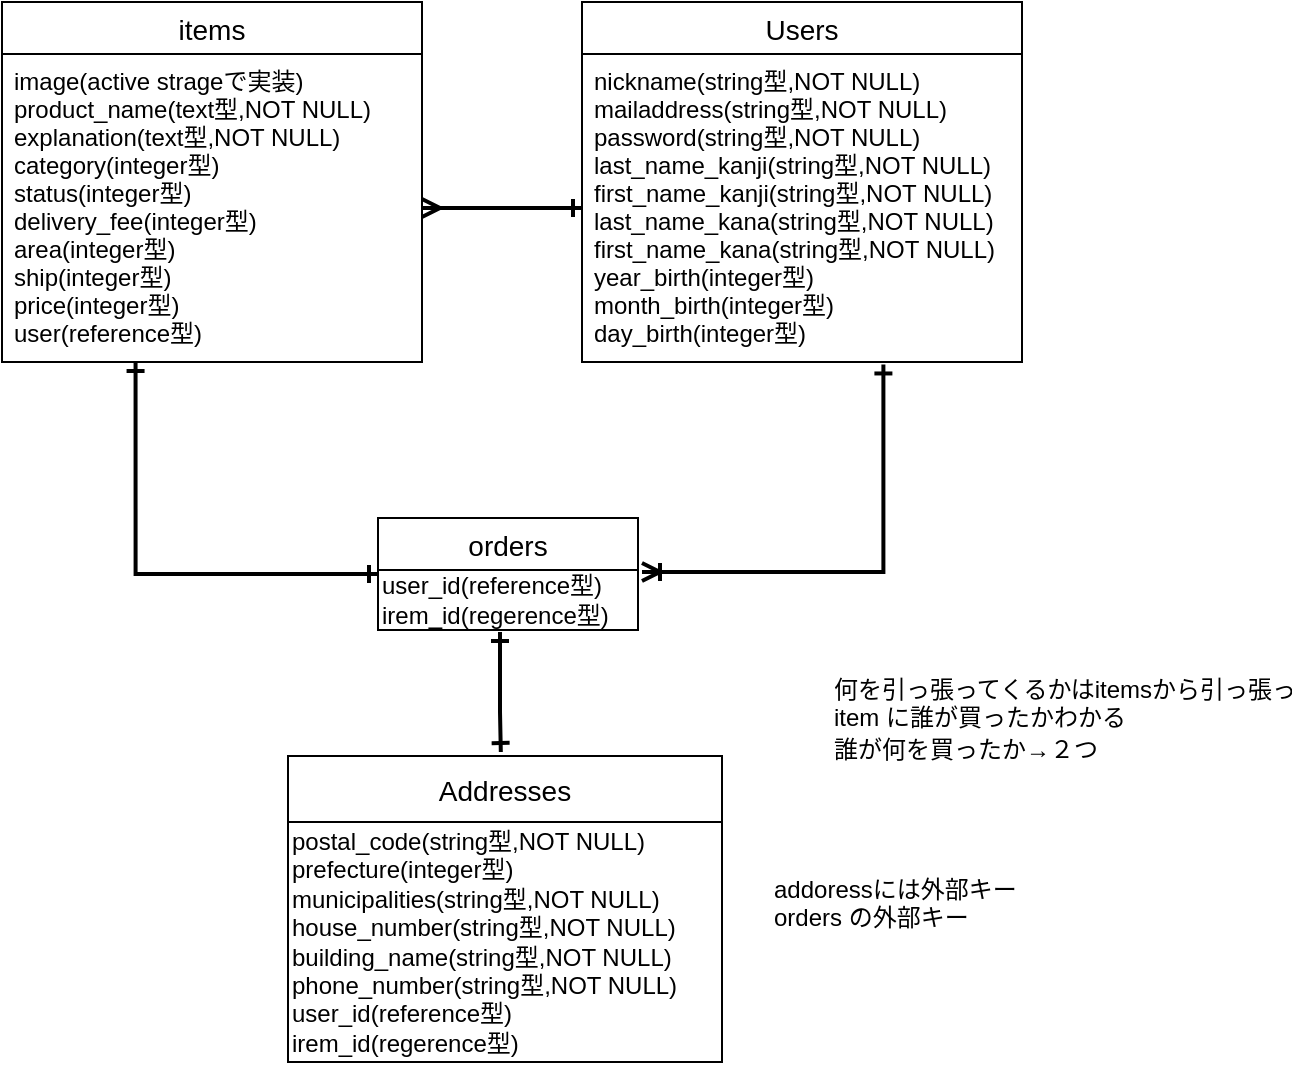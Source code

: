 <mxfile>
    <diagram id="WFBuRXpZLTCX9EL_ACQm" name="ページ1">
        <mxGraphModel dx="743" dy="1727" grid="1" gridSize="10" guides="1" tooltips="1" connect="1" arrows="1" fold="1" page="1" pageScale="1" pageWidth="827" pageHeight="1169" background="none" math="0" shadow="0">
            <root>
                <mxCell id="0"/>
                <mxCell id="1" parent="0"/>
                <mxCell id="28" value="Addresses" style="swimlane;fontStyle=0;childLayout=stackLayout;horizontal=1;startSize=33;horizontalStack=0;resizeParent=1;resizeParentMax=0;resizeLast=0;collapsible=1;marginBottom=0;align=center;fontSize=14;" parent="1" vertex="1">
                    <mxGeometry x="203" y="337" width="217" height="153" as="geometry">
                        <mxRectangle x="156" y="222" width="50" height="26" as="alternateBounds"/>
                    </mxGeometry>
                </mxCell>
                <mxCell id="65" value="&lt;span&gt;postal_code&lt;/span&gt;(string型,NOT NULL)&lt;br style=&quot;padding: 0px ; margin: 0px&quot;&gt;&lt;span&gt;prefecture&lt;/span&gt;(integer型)&lt;br style=&quot;padding: 0px ; margin: 0px&quot;&gt;&lt;span&gt;municipalities&lt;/span&gt;(string型,NOT NULL)&lt;br style=&quot;padding: 0px ; margin: 0px&quot;&gt;&lt;span&gt;house_number&lt;/span&gt;(string型,NOT NULL)&lt;br style=&quot;padding: 0px ; margin: 0px&quot;&gt;&lt;span&gt;building_name&lt;/span&gt;(string型,NOT NULL)&lt;br style=&quot;padding: 0px ; margin: 0px&quot;&gt;&lt;span&gt;phone_number&lt;/span&gt;(string型,NOT NULL)&lt;br&gt;&lt;div&gt;user_id(reference型)&lt;/div&gt;&lt;div&gt;irem_id(regerence型)&lt;/div&gt;" style="text;html=1;align=left;verticalAlign=middle;resizable=0;points=[];autosize=1;" parent="28" vertex="1">
                    <mxGeometry y="33" width="217" height="120" as="geometry"/>
                </mxCell>
                <mxCell id="40" value="items" style="swimlane;fontStyle=0;childLayout=stackLayout;horizontal=1;startSize=26;horizontalStack=0;resizeParent=1;resizeParentMax=0;resizeLast=0;collapsible=1;marginBottom=0;align=center;fontSize=14;" parent="1" vertex="1">
                    <mxGeometry x="60" y="-40" width="210" height="180" as="geometry"/>
                </mxCell>
                <mxCell id="41" value="image(active strageで実装)&#10;product_name(text型,NOT NULL)&#10;explanation(text型,NOT NULL)&#10;category(integer型)&#10;status(integer型)&#10;delivery_fee(integer型)&#10;area(integer型)&#10;ship(integer型)&#10;price(integer型)&#10;user(reference型)" style="text;strokeColor=none;fillColor=none;spacingLeft=4;spacingRight=4;overflow=hidden;rotatable=0;points=[[0,0.5],[1,0.5]];portConstraint=eastwest;fontSize=12;" parent="40" vertex="1">
                    <mxGeometry y="26" width="210" height="154" as="geometry"/>
                </mxCell>
                <mxCell id="44" value="Users" style="swimlane;fontStyle=0;childLayout=stackLayout;horizontal=1;startSize=26;horizontalStack=0;resizeParent=1;resizeParentMax=0;resizeLast=0;collapsible=1;marginBottom=0;align=center;fontSize=14;" parent="1" vertex="1">
                    <mxGeometry x="350" y="-40" width="220" height="180" as="geometry"/>
                </mxCell>
                <mxCell id="66" style="edgeStyle=orthogonalEdgeStyle;rounded=0;orthogonalLoop=1;jettySize=auto;html=1;exitX=1;exitY=0.5;exitDx=0;exitDy=0;" parent="44" source="45" target="45" edge="1">
                    <mxGeometry relative="1" as="geometry"/>
                </mxCell>
                <mxCell id="45" value="nickname(string型,NOT NULL)&#10;mailaddress(string型,NOT NULL)&#10;password(string型,NOT NULL)&#10;last_name_kanji(string型,NOT NULL)&#10;first_name_kanji(string型,NOT NULL)&#10;last_name_kana(string型,NOT NULL)&#10;first_name_kana(string型,NOT NULL)&#10;year_birth(integer型)&#10;month_birth(integer型)&#10;day_birth(integer型)" style="text;strokeColor=none;fillColor=none;spacingLeft=4;spacingRight=4;overflow=hidden;rotatable=0;points=[[0,0.5],[1,0.5]];portConstraint=eastwest;fontSize=12;" parent="44" vertex="1">
                    <mxGeometry y="26" width="220" height="154" as="geometry"/>
                </mxCell>
                <mxCell id="60" style="edgeStyle=orthogonalEdgeStyle;rounded=0;orthogonalLoop=1;jettySize=auto;html=1;exitX=0;exitY=0.5;exitDx=0;exitDy=0;entryX=0.318;entryY=1;entryDx=0;entryDy=0;entryPerimeter=0;startArrow=ERone;startFill=0;endArrow=ERone;endFill=0;strokeWidth=2;" parent="1" source="47" target="41" edge="1">
                    <mxGeometry relative="1" as="geometry">
                        <mxPoint x="100" y="210" as="targetPoint"/>
                    </mxGeometry>
                </mxCell>
                <mxCell id="61" style="edgeStyle=orthogonalEdgeStyle;rounded=0;orthogonalLoop=1;jettySize=auto;html=1;strokeWidth=2;endArrow=ERone;endFill=0;startArrow=ERone;startFill=0;" parent="1" edge="1">
                    <mxGeometry relative="1" as="geometry">
                        <mxPoint x="309" y="275" as="sourcePoint"/>
                        <mxPoint x="309.41" y="335" as="targetPoint"/>
                        <Array as="points">
                            <mxPoint x="309.41" y="315"/>
                            <mxPoint x="309.41" y="315"/>
                        </Array>
                    </mxGeometry>
                </mxCell>
                <mxCell id="63" style="edgeStyle=orthogonalEdgeStyle;rounded=0;orthogonalLoop=1;jettySize=auto;html=1;entryX=0.685;entryY=1.008;entryDx=0;entryDy=0;entryPerimeter=0;strokeWidth=2;endArrow=ERone;endFill=0;startArrow=ERoneToMany;startFill=0;" parent="1" target="45" edge="1">
                    <mxGeometry relative="1" as="geometry">
                        <mxPoint x="690" y="270" as="targetPoint"/>
                        <Array as="points">
                            <mxPoint x="501" y="245"/>
                        </Array>
                        <mxPoint x="380" y="245" as="sourcePoint"/>
                    </mxGeometry>
                </mxCell>
                <mxCell id="47" value="orders" style="swimlane;fontStyle=0;childLayout=stackLayout;horizontal=1;startSize=26;horizontalStack=0;resizeParent=1;resizeParentMax=0;resizeLast=0;collapsible=1;marginBottom=0;align=center;fontSize=14;" parent="1" vertex="1">
                    <mxGeometry x="248" y="218" width="130" height="56" as="geometry">
                        <mxRectangle x="200" y="230" width="70" height="26" as="alternateBounds"/>
                    </mxGeometry>
                </mxCell>
                <mxCell id="75" value="&lt;div&gt;&lt;span&gt;user_id(reference型)&lt;/span&gt;&lt;/div&gt;&lt;div&gt;&lt;span&gt;irem_id(regerence型)&lt;/span&gt;&lt;/div&gt;" style="text;html=1;align=left;verticalAlign=middle;resizable=0;points=[];autosize=1;" vertex="1" parent="47">
                    <mxGeometry y="26" width="130" height="30" as="geometry"/>
                </mxCell>
                <mxCell id="49" value="addoressには外部キー&#10;orders の外部キー" style="text;strokeColor=none;fillColor=none;spacingLeft=4;spacingRight=4;overflow=hidden;rotatable=0;points=[[0,0.5],[1,0.5]];portConstraint=eastwest;fontSize=12;" parent="1" vertex="1">
                    <mxGeometry x="440" y="390" width="240" height="84" as="geometry"/>
                </mxCell>
                <mxCell id="72" style="edgeStyle=orthogonalEdgeStyle;rounded=0;orthogonalLoop=1;jettySize=auto;html=1;entryX=1;entryY=0.5;entryDx=0;entryDy=0;startArrow=ERone;startFill=0;endArrow=ERmany;endFill=0;strokeWidth=2;" edge="1" parent="1" source="45" target="41">
                    <mxGeometry relative="1" as="geometry"/>
                </mxCell>
                <mxCell id="48" value="誰が何を買ったか→２つ" style="text;strokeColor=none;fillColor=none;spacingLeft=4;spacingRight=4;overflow=hidden;rotatable=0;points=[[0,0.5],[1,0.5]];portConstraint=eastwest;fontSize=12;" parent="1" vertex="1">
                    <mxGeometry x="470" y="320" width="240" height="30" as="geometry"/>
                </mxCell>
                <mxCell id="50" value="何を引っ張ってくるかはitemsから引っ張ってくる&#10;item に誰が買ったかわかる&#10;" style="text;strokeColor=none;fillColor=none;spacingLeft=4;spacingRight=4;overflow=hidden;rotatable=0;points=[[0,0.5],[1,0.5]];portConstraint=eastwest;fontSize=12;" parent="1" vertex="1">
                    <mxGeometry x="470" y="290" width="240" height="54" as="geometry"/>
                </mxCell>
            </root>
        </mxGraphModel>
    </diagram>
</mxfile>